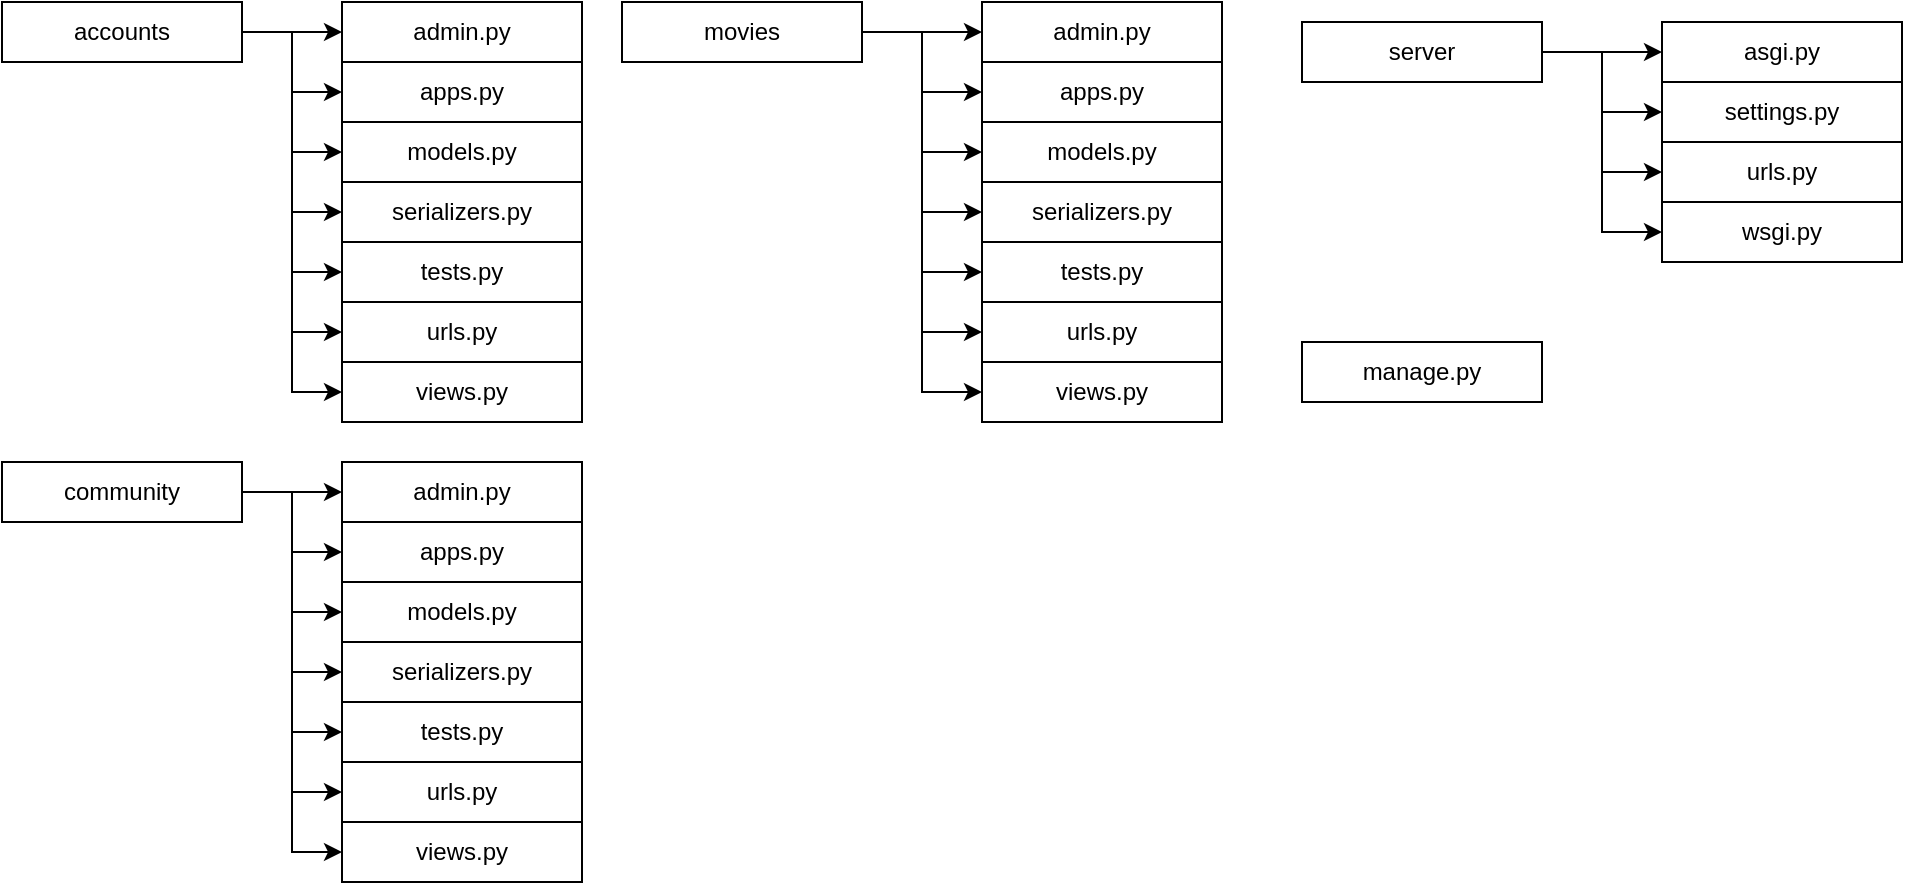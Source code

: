 <mxfile version="13.10.0" type="device"><diagram name="Page-1" id="9f46799a-70d6-7492-0946-bef42562c5a5"><mxGraphModel dx="1328" dy="548" grid="1" gridSize="10" guides="1" tooltips="1" connect="1" arrows="1" fold="1" page="1" pageScale="1" pageWidth="1100" pageHeight="850" background="#ffffff" math="0" shadow="0"><root><mxCell id="0"/><mxCell id="1" parent="0"/><mxCell id="VV_dI9puZh4-_rn0l3XH-47" style="edgeStyle=orthogonalEdgeStyle;rounded=0;orthogonalLoop=1;jettySize=auto;html=1;entryX=0;entryY=0.5;entryDx=0;entryDy=0;" edge="1" parent="1" source="VV_dI9puZh4-_rn0l3XH-1" target="VV_dI9puZh4-_rn0l3XH-6"><mxGeometry relative="1" as="geometry"/></mxCell><mxCell id="VV_dI9puZh4-_rn0l3XH-48" style="edgeStyle=orthogonalEdgeStyle;rounded=0;orthogonalLoop=1;jettySize=auto;html=1;entryX=0;entryY=0.5;entryDx=0;entryDy=0;" edge="1" parent="1" source="VV_dI9puZh4-_rn0l3XH-1" target="VV_dI9puZh4-_rn0l3XH-12"><mxGeometry relative="1" as="geometry"/></mxCell><mxCell id="VV_dI9puZh4-_rn0l3XH-49" style="edgeStyle=orthogonalEdgeStyle;rounded=0;orthogonalLoop=1;jettySize=auto;html=1;entryX=0;entryY=0.5;entryDx=0;entryDy=0;" edge="1" parent="1" source="VV_dI9puZh4-_rn0l3XH-1" target="VV_dI9puZh4-_rn0l3XH-9"><mxGeometry relative="1" as="geometry"/></mxCell><mxCell id="VV_dI9puZh4-_rn0l3XH-50" style="edgeStyle=orthogonalEdgeStyle;rounded=0;orthogonalLoop=1;jettySize=auto;html=1;entryX=0;entryY=0.5;entryDx=0;entryDy=0;" edge="1" parent="1" source="VV_dI9puZh4-_rn0l3XH-1" target="VV_dI9puZh4-_rn0l3XH-10"><mxGeometry relative="1" as="geometry"/></mxCell><mxCell id="VV_dI9puZh4-_rn0l3XH-51" style="edgeStyle=orthogonalEdgeStyle;rounded=0;orthogonalLoop=1;jettySize=auto;html=1;entryX=0;entryY=0.5;entryDx=0;entryDy=0;" edge="1" parent="1" source="VV_dI9puZh4-_rn0l3XH-1" target="VV_dI9puZh4-_rn0l3XH-11"><mxGeometry relative="1" as="geometry"/></mxCell><mxCell id="VV_dI9puZh4-_rn0l3XH-52" style="edgeStyle=orthogonalEdgeStyle;rounded=0;orthogonalLoop=1;jettySize=auto;html=1;entryX=0;entryY=0.5;entryDx=0;entryDy=0;" edge="1" parent="1" source="VV_dI9puZh4-_rn0l3XH-1" target="VV_dI9puZh4-_rn0l3XH-8"><mxGeometry relative="1" as="geometry"/></mxCell><mxCell id="VV_dI9puZh4-_rn0l3XH-53" style="edgeStyle=orthogonalEdgeStyle;rounded=0;orthogonalLoop=1;jettySize=auto;html=1;entryX=0;entryY=0.5;entryDx=0;entryDy=0;" edge="1" parent="1" source="VV_dI9puZh4-_rn0l3XH-1" target="VV_dI9puZh4-_rn0l3XH-7"><mxGeometry relative="1" as="geometry"/></mxCell><mxCell id="VV_dI9puZh4-_rn0l3XH-1" value="accounts" style="rounded=0;whiteSpace=wrap;html=1;" vertex="1" parent="1"><mxGeometry x="30" y="30" width="120" height="30" as="geometry"/></mxCell><mxCell id="VV_dI9puZh4-_rn0l3XH-60" style="edgeStyle=orthogonalEdgeStyle;rounded=0;orthogonalLoop=1;jettySize=auto;html=1;entryX=0;entryY=0.5;entryDx=0;entryDy=0;" edge="1" parent="1" source="VV_dI9puZh4-_rn0l3XH-2" target="VV_dI9puZh4-_rn0l3XH-17"><mxGeometry relative="1" as="geometry"/></mxCell><mxCell id="VV_dI9puZh4-_rn0l3XH-61" style="edgeStyle=orthogonalEdgeStyle;rounded=0;orthogonalLoop=1;jettySize=auto;html=1;entryX=0;entryY=0.5;entryDx=0;entryDy=0;" edge="1" parent="1" source="VV_dI9puZh4-_rn0l3XH-2" target="VV_dI9puZh4-_rn0l3XH-18"><mxGeometry relative="1" as="geometry"/></mxCell><mxCell id="VV_dI9puZh4-_rn0l3XH-62" style="edgeStyle=orthogonalEdgeStyle;rounded=0;orthogonalLoop=1;jettySize=auto;html=1;entryX=0;entryY=0.5;entryDx=0;entryDy=0;" edge="1" parent="1" source="VV_dI9puZh4-_rn0l3XH-2" target="VV_dI9puZh4-_rn0l3XH-19"><mxGeometry relative="1" as="geometry"/></mxCell><mxCell id="VV_dI9puZh4-_rn0l3XH-64" style="edgeStyle=orthogonalEdgeStyle;rounded=0;orthogonalLoop=1;jettySize=auto;html=1;entryX=0;entryY=0.5;entryDx=0;entryDy=0;" edge="1" parent="1" source="VV_dI9puZh4-_rn0l3XH-2" target="VV_dI9puZh4-_rn0l3XH-22"><mxGeometry relative="1" as="geometry"/></mxCell><mxCell id="VV_dI9puZh4-_rn0l3XH-65" style="edgeStyle=orthogonalEdgeStyle;rounded=0;orthogonalLoop=1;jettySize=auto;html=1;entryX=0;entryY=0.5;entryDx=0;entryDy=0;" edge="1" parent="1" source="VV_dI9puZh4-_rn0l3XH-2" target="VV_dI9puZh4-_rn0l3XH-21"><mxGeometry relative="1" as="geometry"/></mxCell><mxCell id="VV_dI9puZh4-_rn0l3XH-66" style="edgeStyle=orthogonalEdgeStyle;rounded=0;orthogonalLoop=1;jettySize=auto;html=1;entryX=0;entryY=0.5;entryDx=0;entryDy=0;" edge="1" parent="1" source="VV_dI9puZh4-_rn0l3XH-2" target="VV_dI9puZh4-_rn0l3XH-20"><mxGeometry relative="1" as="geometry"/></mxCell><mxCell id="VV_dI9puZh4-_rn0l3XH-67" style="edgeStyle=orthogonalEdgeStyle;rounded=0;orthogonalLoop=1;jettySize=auto;html=1;entryX=0;entryY=0.5;entryDx=0;entryDy=0;" edge="1" parent="1" source="VV_dI9puZh4-_rn0l3XH-2" target="VV_dI9puZh4-_rn0l3XH-23"><mxGeometry relative="1" as="geometry"/></mxCell><mxCell id="VV_dI9puZh4-_rn0l3XH-2" value="community" style="rounded=0;whiteSpace=wrap;html=1;" vertex="1" parent="1"><mxGeometry x="30" y="260" width="120" height="30" as="geometry"/></mxCell><mxCell id="VV_dI9puZh4-_rn0l3XH-33" style="edgeStyle=orthogonalEdgeStyle;rounded=0;orthogonalLoop=1;jettySize=auto;html=1;entryX=0;entryY=0.5;entryDx=0;entryDy=0;" edge="1" parent="1" source="VV_dI9puZh4-_rn0l3XH-3" target="VV_dI9puZh4-_rn0l3XH-26"><mxGeometry relative="1" as="geometry"/></mxCell><mxCell id="VV_dI9puZh4-_rn0l3XH-34" style="edgeStyle=orthogonalEdgeStyle;rounded=0;orthogonalLoop=1;jettySize=auto;html=1;entryX=0;entryY=0.5;entryDx=0;entryDy=0;" edge="1" parent="1" source="VV_dI9puZh4-_rn0l3XH-3" target="VV_dI9puZh4-_rn0l3XH-32"><mxGeometry relative="1" as="geometry"/></mxCell><mxCell id="VV_dI9puZh4-_rn0l3XH-35" style="edgeStyle=orthogonalEdgeStyle;rounded=0;orthogonalLoop=1;jettySize=auto;html=1;entryX=0;entryY=0.5;entryDx=0;entryDy=0;" edge="1" parent="1" source="VV_dI9puZh4-_rn0l3XH-3" target="VV_dI9puZh4-_rn0l3XH-29"><mxGeometry relative="1" as="geometry"/></mxCell><mxCell id="VV_dI9puZh4-_rn0l3XH-36" style="edgeStyle=orthogonalEdgeStyle;rounded=0;orthogonalLoop=1;jettySize=auto;html=1;entryX=0;entryY=0.5;entryDx=0;entryDy=0;" edge="1" parent="1" source="VV_dI9puZh4-_rn0l3XH-3" target="VV_dI9puZh4-_rn0l3XH-30"><mxGeometry relative="1" as="geometry"/></mxCell><mxCell id="VV_dI9puZh4-_rn0l3XH-37" style="edgeStyle=orthogonalEdgeStyle;rounded=0;orthogonalLoop=1;jettySize=auto;html=1;entryX=0;entryY=0.5;entryDx=0;entryDy=0;" edge="1" parent="1" source="VV_dI9puZh4-_rn0l3XH-3" target="VV_dI9puZh4-_rn0l3XH-31"><mxGeometry relative="1" as="geometry"/></mxCell><mxCell id="VV_dI9puZh4-_rn0l3XH-38" style="edgeStyle=orthogonalEdgeStyle;rounded=0;orthogonalLoop=1;jettySize=auto;html=1;entryX=0;entryY=0.5;entryDx=0;entryDy=0;" edge="1" parent="1" source="VV_dI9puZh4-_rn0l3XH-3" target="VV_dI9puZh4-_rn0l3XH-28"><mxGeometry relative="1" as="geometry"/></mxCell><mxCell id="VV_dI9puZh4-_rn0l3XH-39" style="edgeStyle=orthogonalEdgeStyle;rounded=0;orthogonalLoop=1;jettySize=auto;html=1;" edge="1" parent="1" source="VV_dI9puZh4-_rn0l3XH-3" target="VV_dI9puZh4-_rn0l3XH-27"><mxGeometry relative="1" as="geometry"/></mxCell><mxCell id="VV_dI9puZh4-_rn0l3XH-3" value="movies" style="rounded=0;whiteSpace=wrap;html=1;" vertex="1" parent="1"><mxGeometry x="340" y="30" width="120" height="30" as="geometry"/></mxCell><mxCell id="VV_dI9puZh4-_rn0l3XH-75" style="edgeStyle=orthogonalEdgeStyle;rounded=0;orthogonalLoop=1;jettySize=auto;html=1;" edge="1" parent="1" source="VV_dI9puZh4-_rn0l3XH-4" target="VV_dI9puZh4-_rn0l3XH-68"><mxGeometry relative="1" as="geometry"/></mxCell><mxCell id="VV_dI9puZh4-_rn0l3XH-76" style="edgeStyle=orthogonalEdgeStyle;rounded=0;orthogonalLoop=1;jettySize=auto;html=1;entryX=0;entryY=0.5;entryDx=0;entryDy=0;" edge="1" parent="1" source="VV_dI9puZh4-_rn0l3XH-4" target="VV_dI9puZh4-_rn0l3XH-73"><mxGeometry relative="1" as="geometry"/></mxCell><mxCell id="VV_dI9puZh4-_rn0l3XH-77" style="edgeStyle=orthogonalEdgeStyle;rounded=0;orthogonalLoop=1;jettySize=auto;html=1;entryX=0;entryY=0.5;entryDx=0;entryDy=0;" edge="1" parent="1" source="VV_dI9puZh4-_rn0l3XH-4" target="VV_dI9puZh4-_rn0l3XH-70"><mxGeometry relative="1" as="geometry"/></mxCell><mxCell id="VV_dI9puZh4-_rn0l3XH-78" style="edgeStyle=orthogonalEdgeStyle;rounded=0;orthogonalLoop=1;jettySize=auto;html=1;" edge="1" parent="1" source="VV_dI9puZh4-_rn0l3XH-4" target="VV_dI9puZh4-_rn0l3XH-69"><mxGeometry relative="1" as="geometry"/></mxCell><mxCell id="VV_dI9puZh4-_rn0l3XH-4" value="server" style="rounded=0;whiteSpace=wrap;html=1;" vertex="1" parent="1"><mxGeometry x="680" y="40" width="120" height="30" as="geometry"/></mxCell><mxCell id="VV_dI9puZh4-_rn0l3XH-5" value="manage.py" style="rounded=0;whiteSpace=wrap;html=1;" vertex="1" parent="1"><mxGeometry x="680" y="200" width="120" height="30" as="geometry"/></mxCell><mxCell id="VV_dI9puZh4-_rn0l3XH-6" value="admin.py" style="rounded=0;whiteSpace=wrap;html=1;" vertex="1" parent="1"><mxGeometry x="200" y="30" width="120" height="30" as="geometry"/></mxCell><mxCell id="VV_dI9puZh4-_rn0l3XH-7" value="apps.py" style="rounded=0;whiteSpace=wrap;html=1;" vertex="1" parent="1"><mxGeometry x="200" y="60" width="120" height="30" as="geometry"/></mxCell><mxCell id="VV_dI9puZh4-_rn0l3XH-8" value="models.py" style="rounded=0;whiteSpace=wrap;html=1;" vertex="1" parent="1"><mxGeometry x="200" y="90" width="120" height="30" as="geometry"/></mxCell><mxCell id="VV_dI9puZh4-_rn0l3XH-9" value="urls.py" style="rounded=0;whiteSpace=wrap;html=1;" vertex="1" parent="1"><mxGeometry x="200" y="180" width="120" height="30" as="geometry"/></mxCell><mxCell id="VV_dI9puZh4-_rn0l3XH-10" value="tests.py" style="rounded=0;whiteSpace=wrap;html=1;" vertex="1" parent="1"><mxGeometry x="200" y="150" width="120" height="30" as="geometry"/></mxCell><mxCell id="VV_dI9puZh4-_rn0l3XH-11" value="serializers.py" style="rounded=0;whiteSpace=wrap;html=1;" vertex="1" parent="1"><mxGeometry x="200" y="120" width="120" height="30" as="geometry"/></mxCell><mxCell id="VV_dI9puZh4-_rn0l3XH-12" value="views.py" style="rounded=0;whiteSpace=wrap;html=1;" vertex="1" parent="1"><mxGeometry x="200" y="210" width="120" height="30" as="geometry"/></mxCell><mxCell id="VV_dI9puZh4-_rn0l3XH-17" value="admin.py" style="rounded=0;whiteSpace=wrap;html=1;" vertex="1" parent="1"><mxGeometry x="200" y="260" width="120" height="30" as="geometry"/></mxCell><mxCell id="VV_dI9puZh4-_rn0l3XH-18" value="apps.py" style="rounded=0;whiteSpace=wrap;html=1;" vertex="1" parent="1"><mxGeometry x="200" y="290" width="120" height="30" as="geometry"/></mxCell><mxCell id="VV_dI9puZh4-_rn0l3XH-19" value="models.py" style="rounded=0;whiteSpace=wrap;html=1;" vertex="1" parent="1"><mxGeometry x="200" y="320" width="120" height="30" as="geometry"/></mxCell><mxCell id="VV_dI9puZh4-_rn0l3XH-20" value="urls.py" style="rounded=0;whiteSpace=wrap;html=1;" vertex="1" parent="1"><mxGeometry x="200" y="410" width="120" height="30" as="geometry"/></mxCell><mxCell id="VV_dI9puZh4-_rn0l3XH-21" value="tests.py" style="rounded=0;whiteSpace=wrap;html=1;" vertex="1" parent="1"><mxGeometry x="200" y="380" width="120" height="30" as="geometry"/></mxCell><mxCell id="VV_dI9puZh4-_rn0l3XH-22" value="serializers.py" style="rounded=0;whiteSpace=wrap;html=1;" vertex="1" parent="1"><mxGeometry x="200" y="350" width="120" height="30" as="geometry"/></mxCell><mxCell id="VV_dI9puZh4-_rn0l3XH-23" value="views.py" style="rounded=0;whiteSpace=wrap;html=1;" vertex="1" parent="1"><mxGeometry x="200" y="440" width="120" height="30" as="geometry"/></mxCell><mxCell id="VV_dI9puZh4-_rn0l3XH-26" value="admin.py" style="rounded=0;whiteSpace=wrap;html=1;" vertex="1" parent="1"><mxGeometry x="520" y="30" width="120" height="30" as="geometry"/></mxCell><mxCell id="VV_dI9puZh4-_rn0l3XH-27" value="apps.py" style="rounded=0;whiteSpace=wrap;html=1;" vertex="1" parent="1"><mxGeometry x="520" y="60" width="120" height="30" as="geometry"/></mxCell><mxCell id="VV_dI9puZh4-_rn0l3XH-28" value="models.py" style="rounded=0;whiteSpace=wrap;html=1;" vertex="1" parent="1"><mxGeometry x="520" y="90" width="120" height="30" as="geometry"/></mxCell><mxCell id="VV_dI9puZh4-_rn0l3XH-29" value="urls.py" style="rounded=0;whiteSpace=wrap;html=1;" vertex="1" parent="1"><mxGeometry x="520" y="180" width="120" height="30" as="geometry"/></mxCell><mxCell id="VV_dI9puZh4-_rn0l3XH-30" value="tests.py" style="rounded=0;whiteSpace=wrap;html=1;" vertex="1" parent="1"><mxGeometry x="520" y="150" width="120" height="30" as="geometry"/></mxCell><mxCell id="VV_dI9puZh4-_rn0l3XH-31" value="serializers.py" style="rounded=0;whiteSpace=wrap;html=1;" vertex="1" parent="1"><mxGeometry x="520" y="120" width="120" height="30" as="geometry"/></mxCell><mxCell id="VV_dI9puZh4-_rn0l3XH-32" value="views.py" style="rounded=0;whiteSpace=wrap;html=1;" vertex="1" parent="1"><mxGeometry x="520" y="210" width="120" height="30" as="geometry"/></mxCell><mxCell id="VV_dI9puZh4-_rn0l3XH-68" value="asgi.py" style="rounded=0;whiteSpace=wrap;html=1;" vertex="1" parent="1"><mxGeometry x="860" y="40" width="120" height="30" as="geometry"/></mxCell><mxCell id="VV_dI9puZh4-_rn0l3XH-69" value="settings.py" style="rounded=0;whiteSpace=wrap;html=1;" vertex="1" parent="1"><mxGeometry x="860" y="70" width="120" height="30" as="geometry"/></mxCell><mxCell id="VV_dI9puZh4-_rn0l3XH-70" value="urls.py" style="rounded=0;whiteSpace=wrap;html=1;" vertex="1" parent="1"><mxGeometry x="860" y="100" width="120" height="30" as="geometry"/></mxCell><mxCell id="VV_dI9puZh4-_rn0l3XH-73" value="wsgi.py" style="rounded=0;whiteSpace=wrap;html=1;" vertex="1" parent="1"><mxGeometry x="860" y="130" width="120" height="30" as="geometry"/></mxCell></root></mxGraphModel></diagram></mxfile>